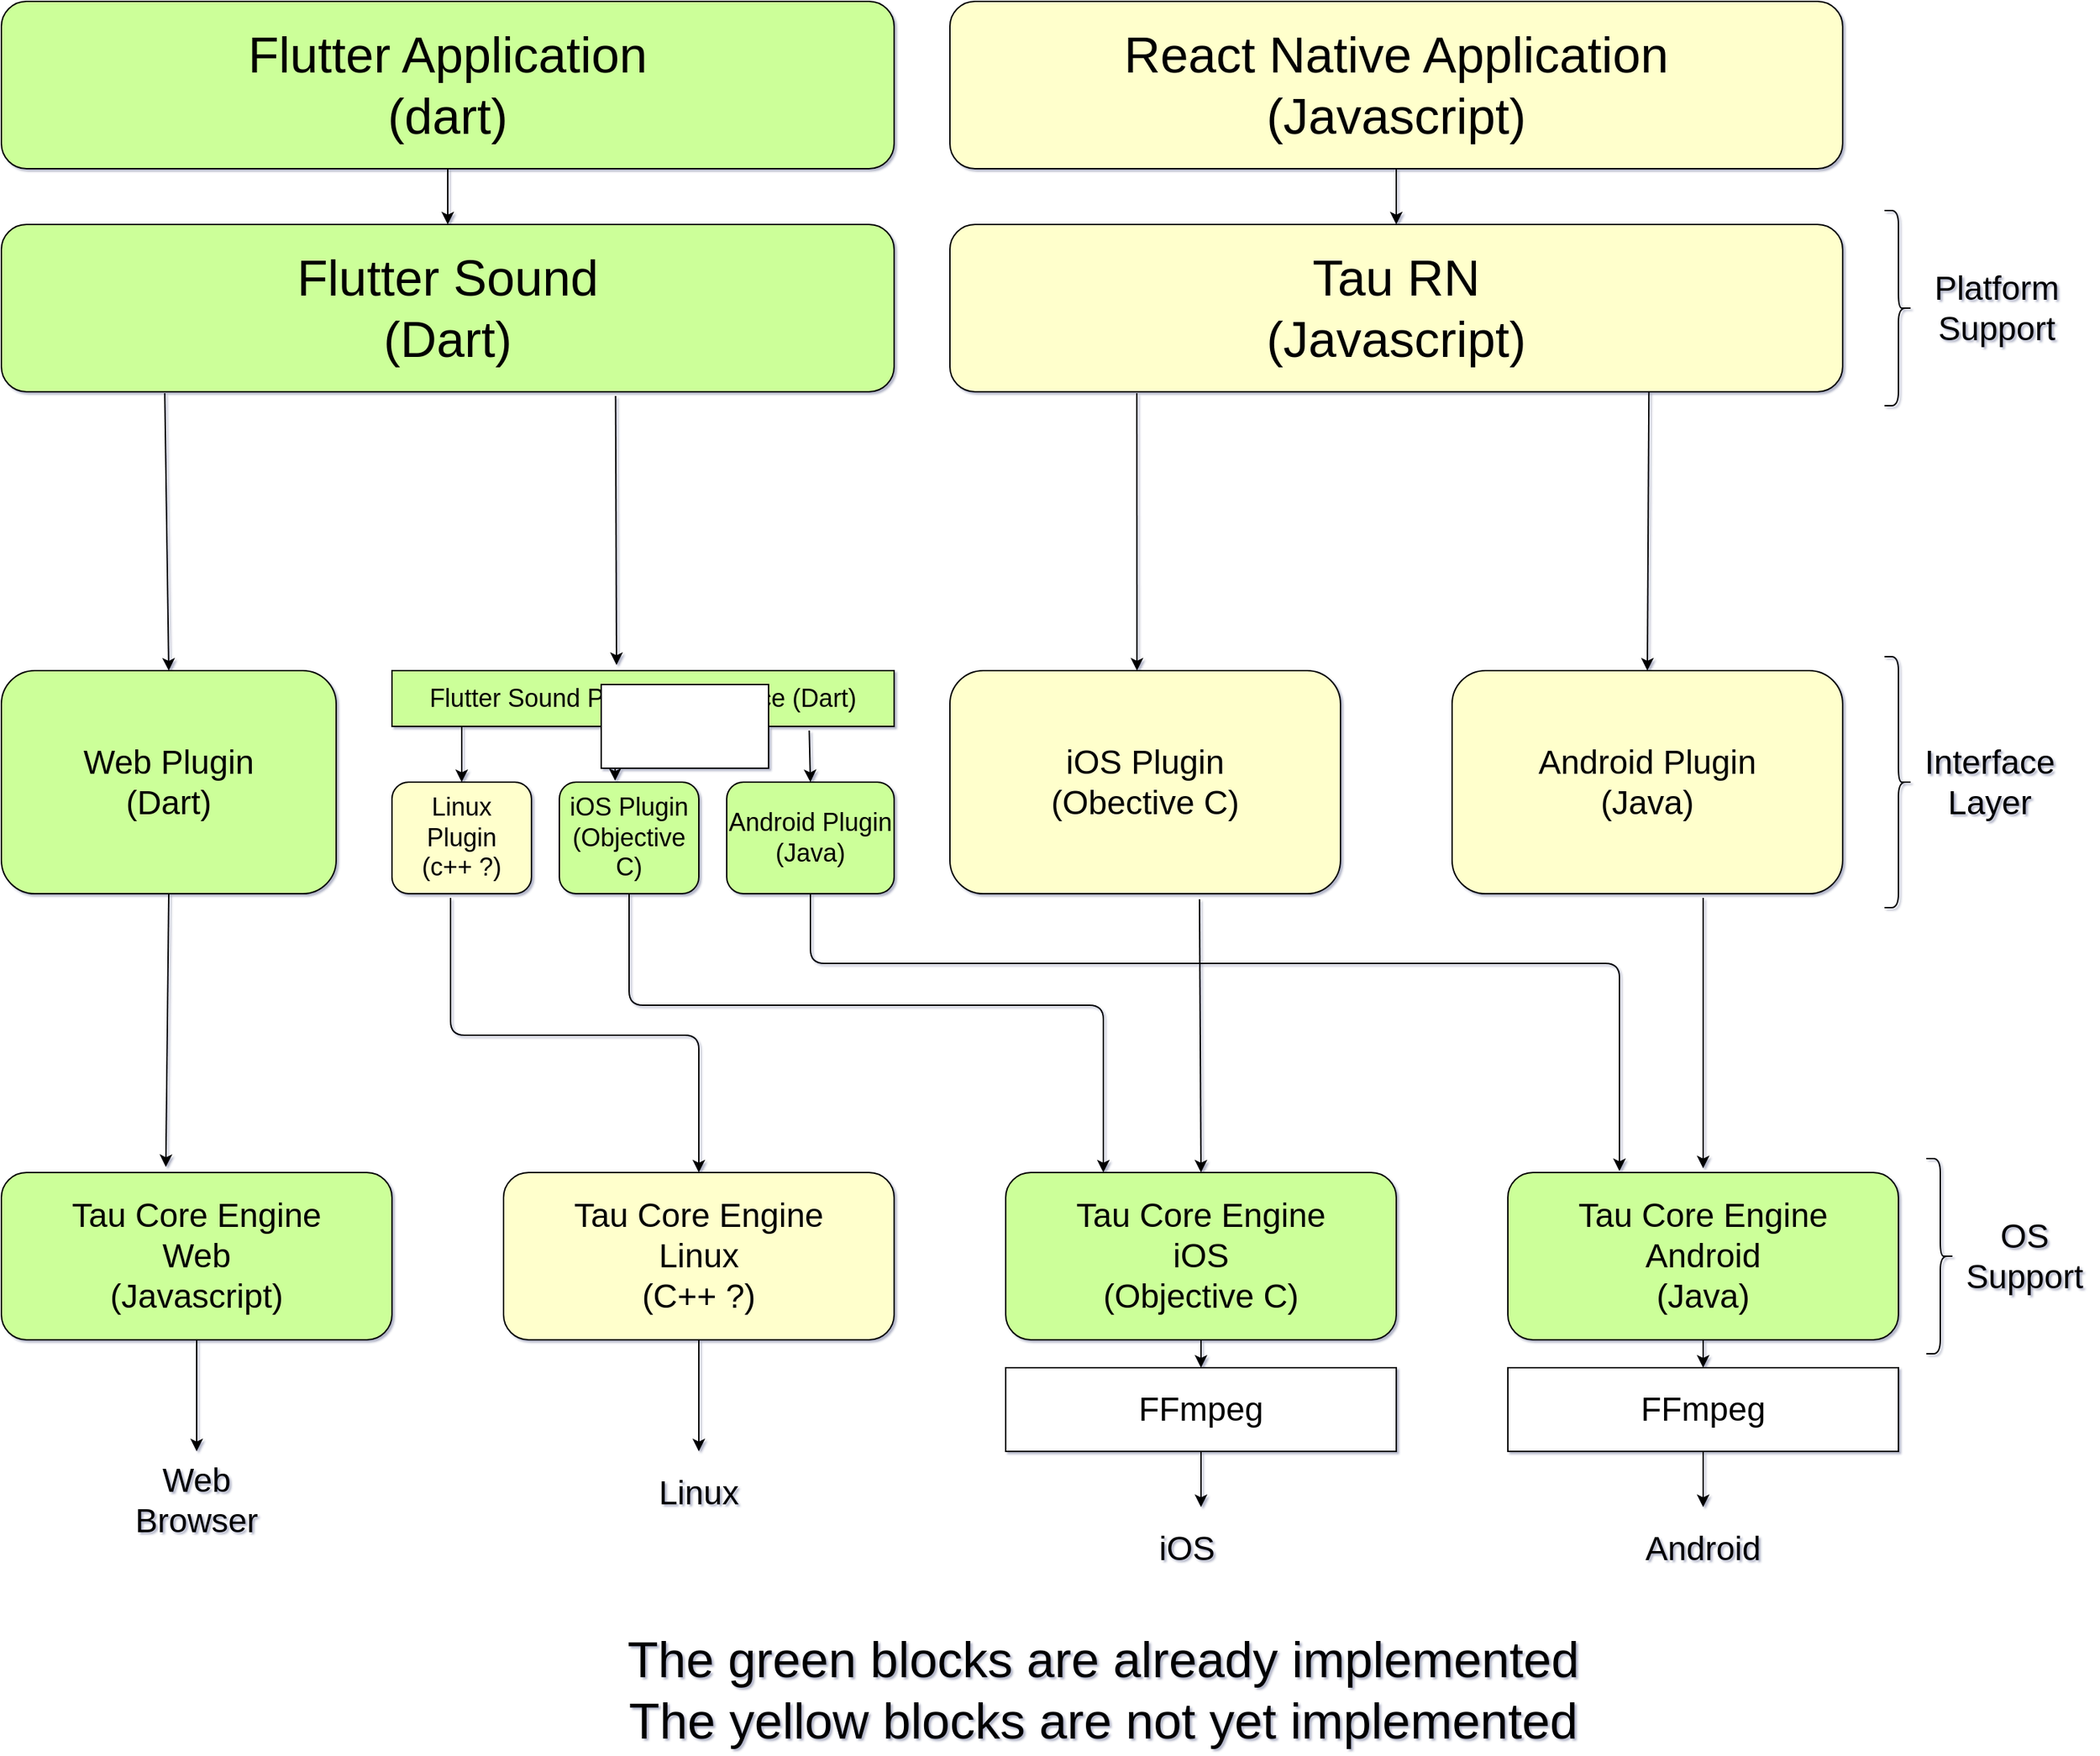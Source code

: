 <mxfile version="24.4.8" type="device">
  <diagram name="Page-1" id="97916047-d0de-89f5-080d-49f4d83e522f">
    <mxGraphModel dx="1485" dy="1141" grid="1" gridSize="10" guides="1" tooltips="1" connect="1" arrows="1" fold="1" page="1" pageScale="1.5" pageWidth="1169" pageHeight="827" background="#ffffff" math="0" shadow="1">
      <root>
        <mxCell id="0" />
        <mxCell id="1" parent="0" />
        <mxCell id="a8Q7tfqqY6BaiDd8TQdQ-55" value="&lt;font style=&quot;font-size: 36px&quot;&gt;Flutter Application&lt;br&gt;(dart)&lt;/font&gt;" style="rounded=1;whiteSpace=wrap;html=1;fillColor=#CCFF99;" parent="1" vertex="1">
          <mxGeometry x="80" y="40" width="640" height="120" as="geometry" />
        </mxCell>
        <mxCell id="a8Q7tfqqY6BaiDd8TQdQ-56" value="&lt;font style=&quot;font-size: 36px&quot;&gt;React Native Application&lt;br&gt;(Javascript)&lt;/font&gt;" style="rounded=1;whiteSpace=wrap;html=1;fillColor=#FFFFCC;" parent="1" vertex="1">
          <mxGeometry x="760" y="40" width="640" height="120" as="geometry" />
        </mxCell>
        <mxCell id="a8Q7tfqqY6BaiDd8TQdQ-58" value="&lt;font style=&quot;font-size: 36px&quot;&gt;&lt;font&gt;Flutter Sound&lt;br&gt;&lt;/font&gt;&lt;font&gt;(Dart)&lt;/font&gt;&lt;/font&gt;" style="rounded=1;whiteSpace=wrap;html=1;strokeColor=#000000;fillColor=#CCFF99;" parent="1" vertex="1">
          <mxGeometry x="80" y="200" width="640" height="120" as="geometry" />
        </mxCell>
        <mxCell id="a8Q7tfqqY6BaiDd8TQdQ-59" value="&lt;font&gt;&lt;font style=&quot;font-size: 36px&quot;&gt;Tau RN&lt;br&gt;(Javascript)&lt;/font&gt;&lt;br&gt;&lt;/font&gt;" style="rounded=1;whiteSpace=wrap;html=1;fillColor=#FFFFCC;" parent="1" vertex="1">
          <mxGeometry x="760" y="200" width="640" height="120" as="geometry" />
        </mxCell>
        <mxCell id="a8Q7tfqqY6BaiDd8TQdQ-77" style="edgeStyle=orthogonalEdgeStyle;rounded=0;orthogonalLoop=1;jettySize=auto;html=1;exitX=0.5;exitY=1;exitDx=0;exitDy=0;" parent="1" source="a8Q7tfqqY6BaiDd8TQdQ-60" edge="1">
          <mxGeometry relative="1" as="geometry">
            <mxPoint x="220" y="1080" as="targetPoint" />
          </mxGeometry>
        </mxCell>
        <mxCell id="a8Q7tfqqY6BaiDd8TQdQ-60" value="&lt;font style=&quot;font-size: 24px&quot;&gt;Tau Core Engine&lt;br&gt;Web&lt;br&gt;(Javascript)&lt;/font&gt;" style="rounded=1;whiteSpace=wrap;html=1;fillColor=#CCFF99;" parent="1" vertex="1">
          <mxGeometry x="80" y="880" width="280" height="120" as="geometry" />
        </mxCell>
        <mxCell id="a8Q7tfqqY6BaiDd8TQdQ-64" value="&lt;font&gt;&lt;font style=&quot;font-size: 24px&quot;&gt;Tau Core Engine&lt;br&gt;Linux&lt;br&gt;(C++ ?)&lt;/font&gt;&lt;br&gt;&lt;/font&gt;" style="rounded=1;whiteSpace=wrap;html=1;fillColor=#FFFFCC;" parent="1" vertex="1">
          <mxGeometry x="440" y="880" width="280" height="120" as="geometry" />
        </mxCell>
        <mxCell id="a8Q7tfqqY6BaiDd8TQdQ-65" value="&lt;font&gt;&lt;font style=&quot;font-size: 24px&quot;&gt;Tau Core Engine&lt;br&gt;iOS&lt;br&gt;(Objective C)&lt;/font&gt;&lt;br&gt;&lt;/font&gt;" style="rounded=1;whiteSpace=wrap;html=1;fillColor=#CCFF99;" parent="1" vertex="1">
          <mxGeometry x="800" y="880" width="280" height="120" as="geometry" />
        </mxCell>
        <mxCell id="a8Q7tfqqY6BaiDd8TQdQ-66" value="&lt;font style=&quot;font-size: 24px&quot;&gt;Tau Core Engine&lt;br&gt;Android&lt;br&gt;(Java)&lt;/font&gt;" style="rounded=1;whiteSpace=wrap;html=1;fillColor=#CCFF99;" parent="1" vertex="1">
          <mxGeometry x="1160" y="880" width="280" height="120" as="geometry" />
        </mxCell>
        <mxCell id="a8Q7tfqqY6BaiDd8TQdQ-67" value="&lt;font style=&quot;font-size: 24px&quot;&gt;Web Plugin&lt;br&gt;(Dart)&lt;/font&gt;" style="rounded=1;whiteSpace=wrap;html=1;fillColor=#CCFF99;" parent="1" vertex="1">
          <mxGeometry x="80" y="520" width="240" height="160" as="geometry" />
        </mxCell>
        <mxCell id="a8Q7tfqqY6BaiDd8TQdQ-68" value="&lt;font style=&quot;font-size: 18px&quot;&gt;Flutter Sound Platform Interface (Dart)&lt;/font&gt;" style="rounded=0;whiteSpace=wrap;html=1;fillColor=#CCFF99;" parent="1" vertex="1">
          <mxGeometry x="360" y="520" width="360" height="40" as="geometry" />
        </mxCell>
        <mxCell id="a8Q7tfqqY6BaiDd8TQdQ-69" value="&lt;font style=&quot;font-size: 18px&quot;&gt;Linux Plugin&lt;br&gt;(c++ ?)&lt;/font&gt;" style="rounded=1;whiteSpace=wrap;html=1;fillColor=#FFFFCC;" parent="1" vertex="1">
          <mxGeometry x="360" y="600" width="100" height="80" as="geometry" />
        </mxCell>
        <mxCell id="a8Q7tfqqY6BaiDd8TQdQ-70" value="&lt;font style=&quot;font-size: 18px&quot;&gt;iOS Plugin&lt;br&gt;(Objective C)&lt;/font&gt;" style="rounded=1;whiteSpace=wrap;html=1;fillColor=#CCFF99;" parent="1" vertex="1">
          <mxGeometry x="480" y="600" width="100" height="80" as="geometry" />
        </mxCell>
        <mxCell id="a8Q7tfqqY6BaiDd8TQdQ-71" value="&lt;font style=&quot;font-size: 18px&quot;&gt;Android Plugin&lt;br&gt;(Java)&lt;/font&gt;" style="rounded=1;whiteSpace=wrap;html=1;fillColor=#CCFF99;" parent="1" vertex="1">
          <mxGeometry x="600" y="600" width="120" height="80" as="geometry" />
        </mxCell>
        <mxCell id="a8Q7tfqqY6BaiDd8TQdQ-72" value="&lt;font style=&quot;font-size: 24px&quot;&gt;iOS Plugin&lt;br&gt;(Obective C)&lt;/font&gt;" style="rounded=1;whiteSpace=wrap;html=1;fillColor=#FFFFCC;" parent="1" vertex="1">
          <mxGeometry x="760" y="520" width="280" height="160" as="geometry" />
        </mxCell>
        <mxCell id="a8Q7tfqqY6BaiDd8TQdQ-73" value="&lt;font style=&quot;font-size: 24px&quot;&gt;Android Plugin&lt;br&gt;(Java)&lt;/font&gt;" style="rounded=1;whiteSpace=wrap;html=1;fillColor=#FFFFCC;" parent="1" vertex="1">
          <mxGeometry x="1120" y="520" width="280" height="160" as="geometry" />
        </mxCell>
        <mxCell id="a8Q7tfqqY6BaiDd8TQdQ-75" value="&lt;font style=&quot;font-size: 36px&quot;&gt;The green blocks are already implemented&lt;br&gt;The yellow blocks are not yet implemented&lt;/font&gt;" style="text;html=1;strokeColor=none;fillColor=none;align=center;verticalAlign=middle;whiteSpace=wrap;rounded=0;" parent="1" vertex="1">
          <mxGeometry x="360" y="1241" width="1020" height="20" as="geometry" />
        </mxCell>
        <mxCell id="a8Q7tfqqY6BaiDd8TQdQ-80" value="&lt;font style=&quot;font-size: 24px&quot;&gt;Web Browser&lt;/font&gt;" style="text;html=1;strokeColor=none;fillColor=none;align=center;verticalAlign=middle;whiteSpace=wrap;rounded=0;" parent="1" vertex="1">
          <mxGeometry x="180" y="1110" width="80" height="10" as="geometry" />
        </mxCell>
        <mxCell id="a8Q7tfqqY6BaiDd8TQdQ-81" value="" style="endArrow=classic;html=1;exitX=0.5;exitY=1;exitDx=0;exitDy=0;" parent="1" source="a8Q7tfqqY6BaiDd8TQdQ-64" edge="1">
          <mxGeometry width="50" height="50" relative="1" as="geometry">
            <mxPoint x="550" y="1080" as="sourcePoint" />
            <mxPoint x="580" y="1080" as="targetPoint" />
          </mxGeometry>
        </mxCell>
        <mxCell id="a8Q7tfqqY6BaiDd8TQdQ-86" value="&lt;font style=&quot;font-size: 24px&quot;&gt;Linux&lt;/font&gt;" style="text;html=1;strokeColor=none;fillColor=none;align=center;verticalAlign=middle;whiteSpace=wrap;rounded=0;" parent="1" vertex="1">
          <mxGeometry x="560" y="1100" width="40" height="20" as="geometry" />
        </mxCell>
        <mxCell id="a8Q7tfqqY6BaiDd8TQdQ-88" value="" style="endArrow=classic;html=1;exitX=0.5;exitY=1;exitDx=0;exitDy=0;" parent="1" source="a8Q7tfqqY6BaiDd8TQdQ-66" edge="1">
          <mxGeometry width="50" height="50" relative="1" as="geometry">
            <mxPoint x="1300" y="1110" as="sourcePoint" />
            <mxPoint x="1300" y="1020" as="targetPoint" />
          </mxGeometry>
        </mxCell>
        <mxCell id="a8Q7tfqqY6BaiDd8TQdQ-89" value="" style="endArrow=classic;html=1;exitX=0.5;exitY=1;exitDx=0;exitDy=0;entryX=0.5;entryY=0;entryDx=0;entryDy=0;" parent="1" source="a8Q7tfqqY6BaiDd8TQdQ-65" target="zbaVEVTqMQsuf9E-GIR7-4" edge="1">
          <mxGeometry width="50" height="50" relative="1" as="geometry">
            <mxPoint x="915" y="1100" as="sourcePoint" />
            <mxPoint x="940" y="1080" as="targetPoint" />
          </mxGeometry>
        </mxCell>
        <mxCell id="a8Q7tfqqY6BaiDd8TQdQ-90" value="&lt;font style=&quot;font-size: 24px&quot;&gt;iOS&lt;/font&gt;" style="text;html=1;strokeColor=none;fillColor=none;align=center;verticalAlign=middle;whiteSpace=wrap;rounded=0;" parent="1" vertex="1">
          <mxGeometry x="910" y="1140" width="40" height="20" as="geometry" />
        </mxCell>
        <mxCell id="a8Q7tfqqY6BaiDd8TQdQ-91" value="&lt;font style=&quot;font-size: 24px&quot;&gt;Android&lt;/font&gt;" style="text;html=1;strokeColor=none;fillColor=none;align=center;verticalAlign=middle;whiteSpace=wrap;rounded=0;" parent="1" vertex="1">
          <mxGeometry x="1280" y="1140" width="40" height="20" as="geometry" />
        </mxCell>
        <mxCell id="a8Q7tfqqY6BaiDd8TQdQ-92" value="" style="endArrow=classic;html=1;entryX=0.5;entryY=0;entryDx=0;entryDy=0;exitX=0.183;exitY=1.008;exitDx=0;exitDy=0;exitPerimeter=0;" parent="1" source="a8Q7tfqqY6BaiDd8TQdQ-58" target="a8Q7tfqqY6BaiDd8TQdQ-67" edge="1">
          <mxGeometry width="50" height="50" relative="1" as="geometry">
            <mxPoint x="210" y="340" as="sourcePoint" />
            <mxPoint x="830" y="410" as="targetPoint" />
          </mxGeometry>
        </mxCell>
        <mxCell id="a8Q7tfqqY6BaiDd8TQdQ-94" value="" style="endArrow=classic;html=1;exitX=0.5;exitY=1;exitDx=0;exitDy=0;entryX=0.421;entryY=-0.033;entryDx=0;entryDy=0;entryPerimeter=0;" parent="1" source="a8Q7tfqqY6BaiDd8TQdQ-67" target="a8Q7tfqqY6BaiDd8TQdQ-60" edge="1">
          <mxGeometry width="50" height="50" relative="1" as="geometry">
            <mxPoint x="210" y="770" as="sourcePoint" />
            <mxPoint x="198" y="870" as="targetPoint" />
          </mxGeometry>
        </mxCell>
        <mxCell id="a8Q7tfqqY6BaiDd8TQdQ-95" value="" style="endArrow=classic;html=1;exitX=0.5;exitY=1;exitDx=0;exitDy=0;entryX=0.5;entryY=0;entryDx=0;entryDy=0;" parent="1" source="a8Q7tfqqY6BaiDd8TQdQ-55" target="a8Q7tfqqY6BaiDd8TQdQ-58" edge="1">
          <mxGeometry width="50" height="50" relative="1" as="geometry">
            <mxPoint x="350" y="220" as="sourcePoint" />
            <mxPoint x="400" y="170" as="targetPoint" />
          </mxGeometry>
        </mxCell>
        <mxCell id="a8Q7tfqqY6BaiDd8TQdQ-96" value="" style="endArrow=classic;html=1;exitX=0.5;exitY=1;exitDx=0;exitDy=0;" parent="1" source="a8Q7tfqqY6BaiDd8TQdQ-56" edge="1">
          <mxGeometry width="50" height="50" relative="1" as="geometry">
            <mxPoint x="1010" y="430" as="sourcePoint" />
            <mxPoint x="1080" y="200" as="targetPoint" />
          </mxGeometry>
        </mxCell>
        <mxCell id="a8Q7tfqqY6BaiDd8TQdQ-97" value="" style="endArrow=classic;html=1;exitX=0.688;exitY=1.025;exitDx=0;exitDy=0;exitPerimeter=0;" parent="1" source="a8Q7tfqqY6BaiDd8TQdQ-58" edge="1">
          <mxGeometry width="50" height="50" relative="1" as="geometry">
            <mxPoint x="580" y="420" as="sourcePoint" />
            <mxPoint x="521" y="516" as="targetPoint" />
          </mxGeometry>
        </mxCell>
        <mxCell id="a8Q7tfqqY6BaiDd8TQdQ-98" value="" style="endArrow=classic;html=1;entryX=0.5;entryY=0;entryDx=0;entryDy=0;" parent="1" target="a8Q7tfqqY6BaiDd8TQdQ-69" edge="1">
          <mxGeometry width="50" height="50" relative="1" as="geometry">
            <mxPoint x="410" y="560" as="sourcePoint" />
            <mxPoint x="730" y="400" as="targetPoint" />
          </mxGeometry>
        </mxCell>
        <mxCell id="a8Q7tfqqY6BaiDd8TQdQ-99" value="" style="endArrow=classic;html=1;exitX=0.444;exitY=1.05;exitDx=0;exitDy=0;exitPerimeter=0;entryX=0.4;entryY=-0.012;entryDx=0;entryDy=0;entryPerimeter=0;" parent="1" source="a8Q7tfqqY6BaiDd8TQdQ-68" target="a8Q7tfqqY6BaiDd8TQdQ-70" edge="1">
          <mxGeometry width="50" height="50" relative="1" as="geometry">
            <mxPoint x="780" y="500" as="sourcePoint" />
            <mxPoint x="830" y="450" as="targetPoint" />
          </mxGeometry>
        </mxCell>
        <mxCell id="a8Q7tfqqY6BaiDd8TQdQ-100" value="" style="endArrow=classic;html=1;exitX=0.831;exitY=1.075;exitDx=0;exitDy=0;exitPerimeter=0;entryX=0.5;entryY=0;entryDx=0;entryDy=0;" parent="1" source="a8Q7tfqqY6BaiDd8TQdQ-68" target="a8Q7tfqqY6BaiDd8TQdQ-71" edge="1">
          <mxGeometry width="50" height="50" relative="1" as="geometry">
            <mxPoint x="780" y="500" as="sourcePoint" />
            <mxPoint x="830" y="450" as="targetPoint" />
          </mxGeometry>
        </mxCell>
        <mxCell id="a8Q7tfqqY6BaiDd8TQdQ-101" value="" style="edgeStyle=elbowEdgeStyle;elbow=vertical;endArrow=classic;html=1;exitX=0.42;exitY=1.038;exitDx=0;exitDy=0;exitPerimeter=0;entryX=0.5;entryY=0;entryDx=0;entryDy=0;" parent="1" source="a8Q7tfqqY6BaiDd8TQdQ-69" target="a8Q7tfqqY6BaiDd8TQdQ-64" edge="1">
          <mxGeometry width="50" height="50" relative="1" as="geometry">
            <mxPoint x="780" y="580" as="sourcePoint" />
            <mxPoint x="830" y="530" as="targetPoint" />
          </mxGeometry>
        </mxCell>
        <mxCell id="a8Q7tfqqY6BaiDd8TQdQ-102" value="" style="edgeStyle=elbowEdgeStyle;elbow=vertical;endArrow=classic;html=1;exitX=0.5;exitY=1;exitDx=0;exitDy=0;entryX=0.25;entryY=0;entryDx=0;entryDy=0;" parent="1" source="a8Q7tfqqY6BaiDd8TQdQ-70" target="a8Q7tfqqY6BaiDd8TQdQ-65" edge="1">
          <mxGeometry width="50" height="50" relative="1" as="geometry">
            <mxPoint x="780" y="580" as="sourcePoint" />
            <mxPoint x="830" y="530" as="targetPoint" />
            <Array as="points">
              <mxPoint x="730" y="760" />
            </Array>
          </mxGeometry>
        </mxCell>
        <mxCell id="a8Q7tfqqY6BaiDd8TQdQ-103" value="" style="edgeStyle=elbowEdgeStyle;elbow=vertical;endArrow=classic;html=1;exitX=0.5;exitY=1;exitDx=0;exitDy=0;" parent="1" source="a8Q7tfqqY6BaiDd8TQdQ-71" edge="1">
          <mxGeometry width="50" height="50" relative="1" as="geometry">
            <mxPoint x="780" y="580" as="sourcePoint" />
            <mxPoint x="1240" y="879" as="targetPoint" />
            <Array as="points">
              <mxPoint x="980" y="730" />
            </Array>
          </mxGeometry>
        </mxCell>
        <mxCell id="a8Q7tfqqY6BaiDd8TQdQ-104" value="" style="endArrow=classic;html=1;exitX=0.639;exitY=1.025;exitDx=0;exitDy=0;entryX=0.5;entryY=0;entryDx=0;entryDy=0;exitPerimeter=0;" parent="1" source="a8Q7tfqqY6BaiDd8TQdQ-72" target="a8Q7tfqqY6BaiDd8TQdQ-65" edge="1">
          <mxGeometry width="50" height="50" relative="1" as="geometry">
            <mxPoint x="780" y="580" as="sourcePoint" />
            <mxPoint x="830" y="530" as="targetPoint" />
          </mxGeometry>
        </mxCell>
        <mxCell id="a8Q7tfqqY6BaiDd8TQdQ-105" value="" style="endArrow=classic;html=1;" parent="1" edge="1">
          <mxGeometry width="50" height="50" relative="1" as="geometry">
            <mxPoint x="1300" y="683" as="sourcePoint" />
            <mxPoint x="1300" y="877" as="targetPoint" />
          </mxGeometry>
        </mxCell>
        <mxCell id="a8Q7tfqqY6BaiDd8TQdQ-106" value="" style="endArrow=classic;html=1;entryX=0.479;entryY=0;entryDx=0;entryDy=0;entryPerimeter=0;" parent="1" target="a8Q7tfqqY6BaiDd8TQdQ-72" edge="1">
          <mxGeometry width="50" height="50" relative="1" as="geometry">
            <mxPoint x="894" y="321" as="sourcePoint" />
            <mxPoint x="830" y="530" as="targetPoint" />
          </mxGeometry>
        </mxCell>
        <mxCell id="a8Q7tfqqY6BaiDd8TQdQ-107" value="" style="endArrow=classic;html=1;exitX=0.783;exitY=1;exitDx=0;exitDy=0;exitPerimeter=0;entryX=0.5;entryY=0;entryDx=0;entryDy=0;" parent="1" source="a8Q7tfqqY6BaiDd8TQdQ-59" target="a8Q7tfqqY6BaiDd8TQdQ-73" edge="1">
          <mxGeometry width="50" height="50" relative="1" as="geometry">
            <mxPoint x="780" y="580" as="sourcePoint" />
            <mxPoint x="830" y="530" as="targetPoint" />
          </mxGeometry>
        </mxCell>
        <mxCell id="a8Q7tfqqY6BaiDd8TQdQ-111" value="" style="shape=curlyBracket;whiteSpace=wrap;html=1;rounded=1;strokeColor=#000000;fillColor=#CCFF99;direction=west;" parent="1" vertex="1">
          <mxGeometry x="1430" y="510" width="20" height="180" as="geometry" />
        </mxCell>
        <mxCell id="a8Q7tfqqY6BaiDd8TQdQ-112" value="" style="shape=curlyBracket;whiteSpace=wrap;html=1;rounded=1;strokeColor=#000000;fillColor=#CCFF99;direction=west;" parent="1" vertex="1">
          <mxGeometry x="1430" y="190" width="20" height="140" as="geometry" />
        </mxCell>
        <mxCell id="a8Q7tfqqY6BaiDd8TQdQ-113" value="" style="shape=curlyBracket;whiteSpace=wrap;html=1;rounded=1;strokeColor=#000000;fillColor=#CCFF99;direction=west;" parent="1" vertex="1">
          <mxGeometry x="1460" y="870" width="20" height="140" as="geometry" />
        </mxCell>
        <mxCell id="a8Q7tfqqY6BaiDd8TQdQ-114" value="&lt;font style=&quot;font-size: 24px&quot;&gt;Platform&lt;br&gt;Support&lt;/font&gt;" style="text;html=1;align=center;verticalAlign=middle;resizable=0;points=[];autosize=1;" parent="1" vertex="1">
          <mxGeometry x="1460" y="240" width="100" height="40" as="geometry" />
        </mxCell>
        <mxCell id="a8Q7tfqqY6BaiDd8TQdQ-115" value="&lt;font style=&quot;font-size: 24px&quot;&gt;Interface&lt;br&gt;Layer&lt;/font&gt;" style="text;html=1;align=center;verticalAlign=middle;resizable=0;points=[];autosize=1;" parent="1" vertex="1">
          <mxGeometry x="1450" y="580" width="110" height="40" as="geometry" />
        </mxCell>
        <mxCell id="a8Q7tfqqY6BaiDd8TQdQ-116" value="&lt;font style=&quot;font-size: 24px&quot;&gt;OS&lt;br&gt;Support&lt;/font&gt;" style="text;html=1;align=center;verticalAlign=middle;resizable=0;points=[];autosize=1;" parent="1" vertex="1">
          <mxGeometry x="1480" y="920" width="100" height="40" as="geometry" />
        </mxCell>
        <mxCell id="zbaVEVTqMQsuf9E-GIR7-8" style="edgeStyle=orthogonalEdgeStyle;rounded=0;orthogonalLoop=1;jettySize=auto;html=1;exitX=0.5;exitY=1;exitDx=0;exitDy=0;" parent="1" source="zbaVEVTqMQsuf9E-GIR7-4" edge="1">
          <mxGeometry relative="1" as="geometry">
            <mxPoint x="940" y="1120" as="targetPoint" />
          </mxGeometry>
        </mxCell>
        <mxCell id="zbaVEVTqMQsuf9E-GIR7-4" value="&lt;font style=&quot;font-size: 24px&quot;&gt;FFmpeg&lt;/font&gt;" style="rounded=0;whiteSpace=wrap;html=1;" parent="1" vertex="1">
          <mxGeometry x="800" y="1020" width="280" height="60" as="geometry" />
        </mxCell>
        <mxCell id="zbaVEVTqMQsuf9E-GIR7-10" style="edgeStyle=orthogonalEdgeStyle;rounded=0;orthogonalLoop=1;jettySize=auto;html=1;exitX=0.5;exitY=1;exitDx=0;exitDy=0;" parent="1" source="zbaVEVTqMQsuf9E-GIR7-5" edge="1">
          <mxGeometry relative="1" as="geometry">
            <mxPoint x="1300" y="1120" as="targetPoint" />
          </mxGeometry>
        </mxCell>
        <mxCell id="zbaVEVTqMQsuf9E-GIR7-5" value="&lt;font style=&quot;font-size: 24px&quot;&gt;FFmpeg&lt;/font&gt;" style="rounded=0;whiteSpace=wrap;html=1;" parent="1" vertex="1">
          <mxGeometry x="1160" y="1020" width="280" height="60" as="geometry" />
        </mxCell>
        <mxCell id="-q3ObJ8PF4oO2gLdiawV-1" value="" style="rounded=0;whiteSpace=wrap;html=1;" vertex="1" parent="1">
          <mxGeometry x="510" y="530" width="120" height="60" as="geometry" />
        </mxCell>
        <mxCell id="-q3ObJ8PF4oO2gLdiawV-2" value="" style="rounded=0;whiteSpace=wrap;html=1;" vertex="1" parent="1">
          <mxGeometry x="510" y="530" width="120" height="60" as="geometry" />
        </mxCell>
      </root>
    </mxGraphModel>
  </diagram>
</mxfile>
